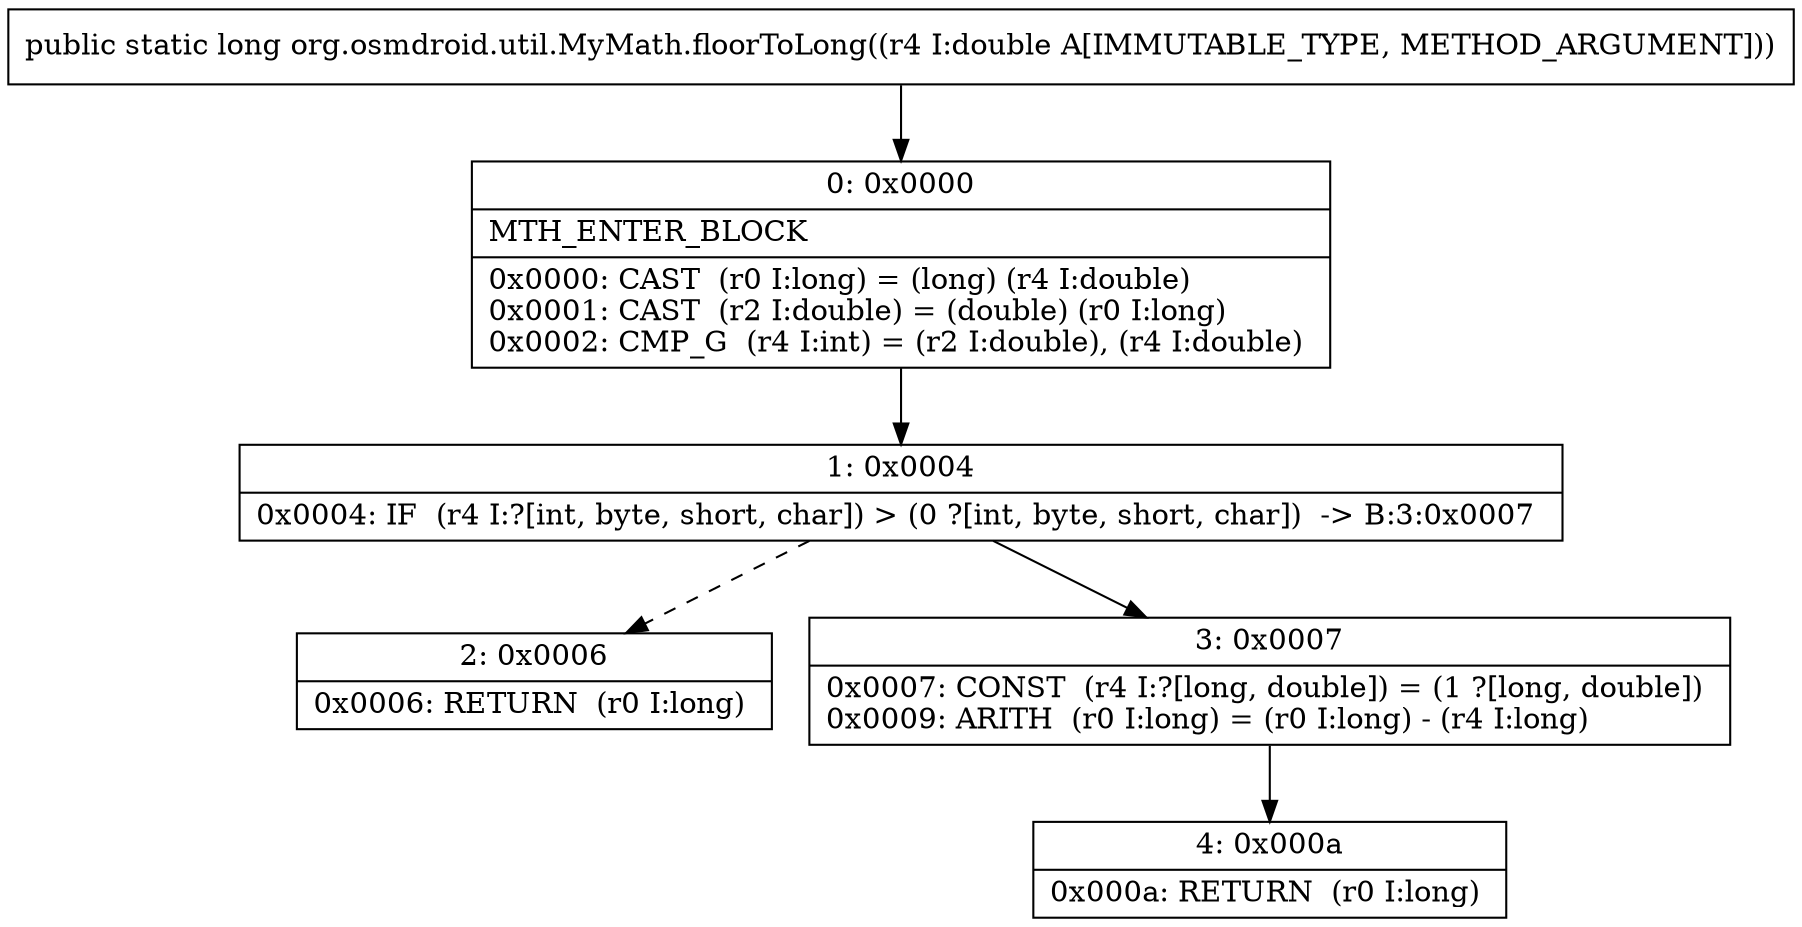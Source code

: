 digraph "CFG fororg.osmdroid.util.MyMath.floorToLong(D)J" {
Node_0 [shape=record,label="{0\:\ 0x0000|MTH_ENTER_BLOCK\l|0x0000: CAST  (r0 I:long) = (long) (r4 I:double) \l0x0001: CAST  (r2 I:double) = (double) (r0 I:long) \l0x0002: CMP_G  (r4 I:int) = (r2 I:double), (r4 I:double) \l}"];
Node_1 [shape=record,label="{1\:\ 0x0004|0x0004: IF  (r4 I:?[int, byte, short, char]) \> (0 ?[int, byte, short, char])  \-\> B:3:0x0007 \l}"];
Node_2 [shape=record,label="{2\:\ 0x0006|0x0006: RETURN  (r0 I:long) \l}"];
Node_3 [shape=record,label="{3\:\ 0x0007|0x0007: CONST  (r4 I:?[long, double]) = (1 ?[long, double]) \l0x0009: ARITH  (r0 I:long) = (r0 I:long) \- (r4 I:long) \l}"];
Node_4 [shape=record,label="{4\:\ 0x000a|0x000a: RETURN  (r0 I:long) \l}"];
MethodNode[shape=record,label="{public static long org.osmdroid.util.MyMath.floorToLong((r4 I:double A[IMMUTABLE_TYPE, METHOD_ARGUMENT])) }"];
MethodNode -> Node_0;
Node_0 -> Node_1;
Node_1 -> Node_2[style=dashed];
Node_1 -> Node_3;
Node_3 -> Node_4;
}

